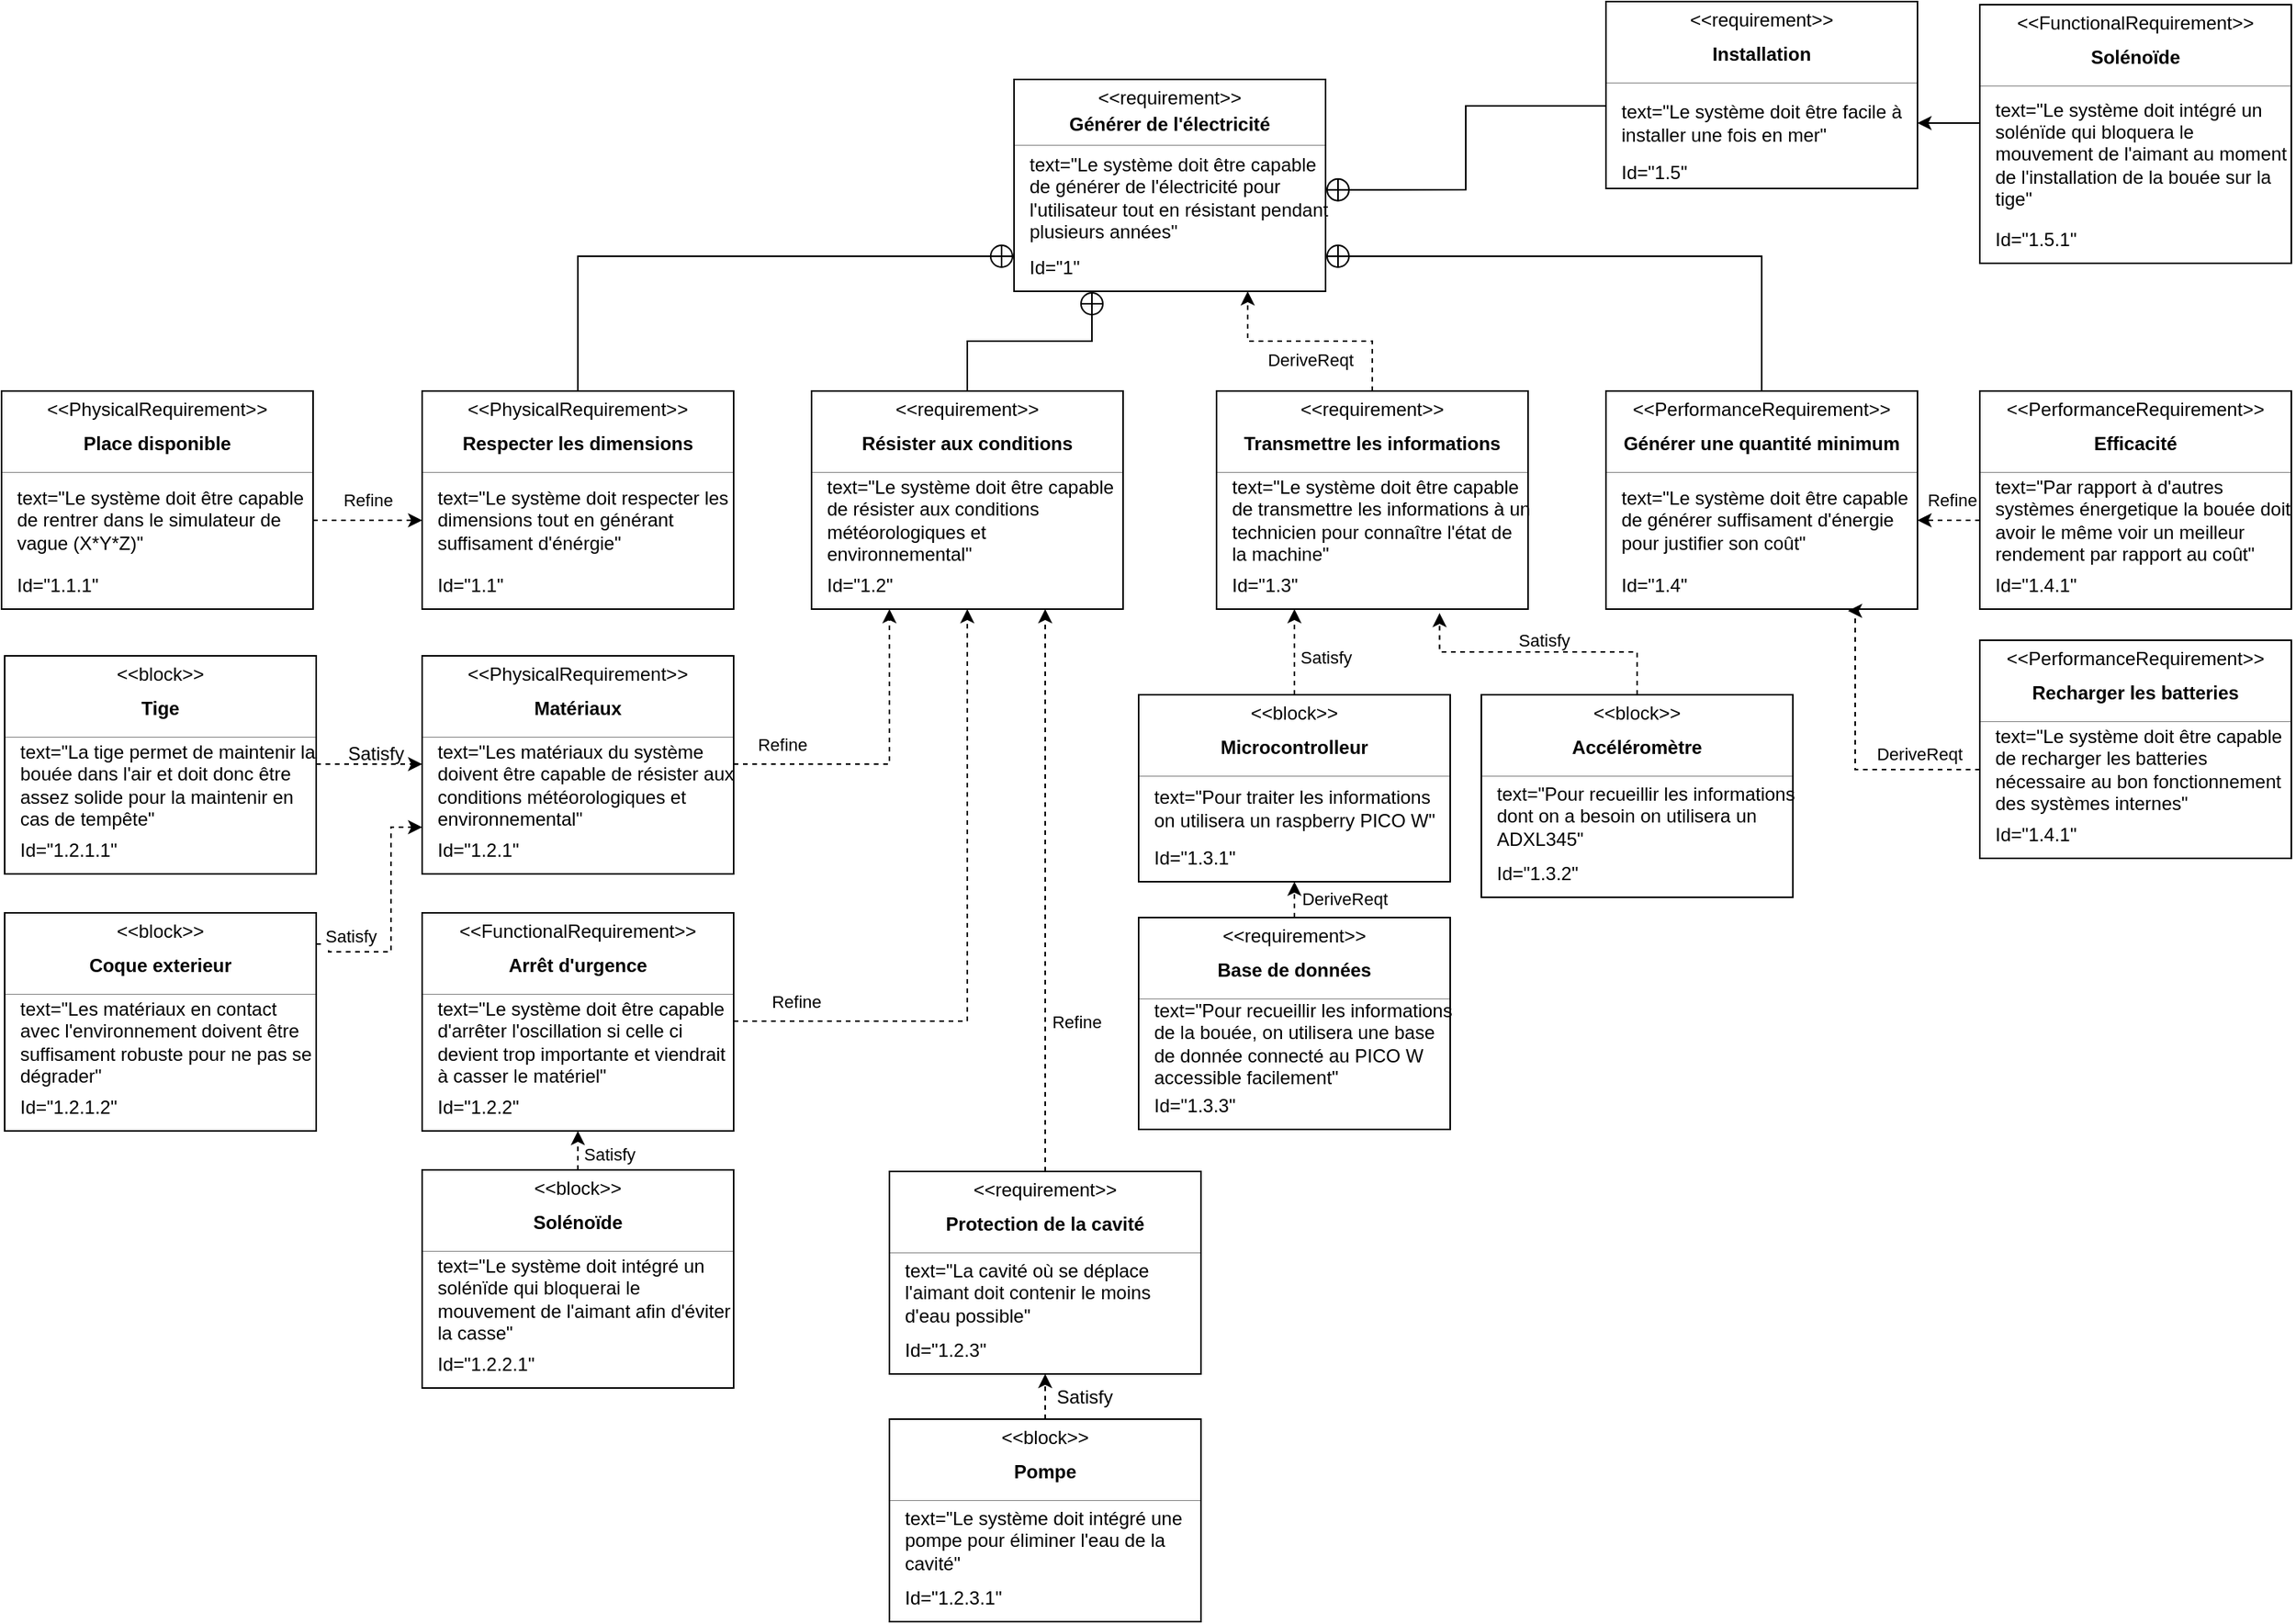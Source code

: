 <mxfile version="26.0.16">
  <diagram name="Page-1" id="YE_HQxmWjEO1Y7BAYPPF">
    <mxGraphModel dx="2336" dy="885" grid="1" gridSize="10" guides="1" tooltips="1" connect="1" arrows="1" fold="1" page="1" pageScale="1" pageWidth="827" pageHeight="1169" math="0" shadow="0">
      <root>
        <mxCell id="0" />
        <mxCell id="1" parent="0" />
        <mxCell id="1VgsUQ58sX3mkb50u65D-6" value="" style="fontStyle=1;align=center;verticalAlign=middle;childLayout=stackLayout;horizontal=1;horizontalStack=0;resizeParent=1;resizeParentMax=0;resizeLast=0;marginBottom=0;" vertex="1" parent="1">
          <mxGeometry x="280" y="50" width="200" height="136" as="geometry" />
        </mxCell>
        <mxCell id="1VgsUQ58sX3mkb50u65D-7" value="&amp;lt;&amp;lt;requirement&amp;gt;&amp;gt;" style="html=1;align=center;spacing=0;verticalAlign=middle;strokeColor=none;fillColor=none;whiteSpace=wrap;spacingTop=3;" vertex="1" parent="1VgsUQ58sX3mkb50u65D-6">
          <mxGeometry width="200" height="20" as="geometry" />
        </mxCell>
        <mxCell id="1VgsUQ58sX3mkb50u65D-8" value="Générer de l&#39;électricité" style="html=1;align=center;spacing=0;verticalAlign=middle;strokeColor=none;fillColor=none;whiteSpace=wrap;fontStyle=1" vertex="1" parent="1VgsUQ58sX3mkb50u65D-6">
          <mxGeometry y="20" width="200" height="18" as="geometry" />
        </mxCell>
        <mxCell id="1VgsUQ58sX3mkb50u65D-9" value="" style="line;strokeWidth=0.25;fillColor=none;align=left;verticalAlign=middle;spacingTop=-1;spacingLeft=3;spacingRight=3;rotatable=0;labelPosition=right;points=[];portConstraint=eastwest;" vertex="1" parent="1VgsUQ58sX3mkb50u65D-6">
          <mxGeometry y="38" width="200" height="8" as="geometry" />
        </mxCell>
        <mxCell id="1VgsUQ58sX3mkb50u65D-10" value="text=&quot;Le système doit être capable de générer de l&#39;électricité pour l&#39;utilisateur tout en résistant pendant plusieurs années&quot;" style="html=1;align=left;spacing=0;verticalAlign=middle;strokeColor=none;fillColor=none;whiteSpace=wrap;spacingLeft=10;" vertex="1" parent="1VgsUQ58sX3mkb50u65D-6">
          <mxGeometry y="46" width="200" height="60" as="geometry" />
        </mxCell>
        <mxCell id="1VgsUQ58sX3mkb50u65D-11" value="Id=&quot;1&quot;" style="html=1;align=left;spacing=0;verticalAlign=middle;strokeColor=none;fillColor=none;whiteSpace=wrap;spacingLeft=10;" vertex="1" parent="1VgsUQ58sX3mkb50u65D-6">
          <mxGeometry y="106" width="200" height="30" as="geometry" />
        </mxCell>
        <mxCell id="1VgsUQ58sX3mkb50u65D-12" value="" style="html=1;align=center;spacing=0;verticalAlign=middle;strokeColor=none;fillColor=none;whiteSpace=wrap;" vertex="1" parent="1VgsUQ58sX3mkb50u65D-6">
          <mxGeometry y="136" width="200" as="geometry" />
        </mxCell>
        <mxCell id="1VgsUQ58sX3mkb50u65D-13" value="" style="fontStyle=1;align=center;verticalAlign=middle;childLayout=stackLayout;horizontal=1;horizontalStack=0;resizeParent=1;resizeParentMax=0;resizeLast=0;marginBottom=0;" vertex="1" parent="1">
          <mxGeometry x="150" y="250" width="200" height="140" as="geometry" />
        </mxCell>
        <mxCell id="1VgsUQ58sX3mkb50u65D-14" value="&amp;lt;&amp;lt;requirement&amp;gt;&amp;gt;" style="html=1;align=center;spacing=0;verticalAlign=middle;strokeColor=none;fillColor=none;whiteSpace=wrap;spacingTop=3;" vertex="1" parent="1VgsUQ58sX3mkb50u65D-13">
          <mxGeometry width="200" height="20" as="geometry" />
        </mxCell>
        <mxCell id="1VgsUQ58sX3mkb50u65D-15" value="Résister aux conditions" style="html=1;align=center;spacing=0;verticalAlign=middle;strokeColor=none;fillColor=none;whiteSpace=wrap;fontStyle=1" vertex="1" parent="1VgsUQ58sX3mkb50u65D-13">
          <mxGeometry y="20" width="200" height="28" as="geometry" />
        </mxCell>
        <mxCell id="1VgsUQ58sX3mkb50u65D-16" value="" style="line;strokeWidth=0.25;fillColor=none;align=left;verticalAlign=middle;spacingTop=-1;spacingLeft=3;spacingRight=3;rotatable=0;labelPosition=right;points=[];portConstraint=eastwest;" vertex="1" parent="1VgsUQ58sX3mkb50u65D-13">
          <mxGeometry y="48" width="200" height="8" as="geometry" />
        </mxCell>
        <mxCell id="1VgsUQ58sX3mkb50u65D-17" value="text=&quot;Le système doit être capable de résister aux conditions météorologiques et environnemental&quot;" style="html=1;align=left;spacing=0;verticalAlign=middle;strokeColor=none;fillColor=none;whiteSpace=wrap;spacingLeft=10;" vertex="1" parent="1VgsUQ58sX3mkb50u65D-13">
          <mxGeometry y="56" width="200" height="54" as="geometry" />
        </mxCell>
        <mxCell id="1VgsUQ58sX3mkb50u65D-18" value="Id=&quot;1.2&quot;" style="html=1;align=left;spacing=0;verticalAlign=middle;strokeColor=none;fillColor=none;whiteSpace=wrap;spacingLeft=10;" vertex="1" parent="1VgsUQ58sX3mkb50u65D-13">
          <mxGeometry y="110" width="200" height="30" as="geometry" />
        </mxCell>
        <mxCell id="1VgsUQ58sX3mkb50u65D-19" value="" style="html=1;align=center;spacing=0;verticalAlign=middle;strokeColor=none;fillColor=none;whiteSpace=wrap;" vertex="1" parent="1VgsUQ58sX3mkb50u65D-13">
          <mxGeometry y="140" width="200" as="geometry" />
        </mxCell>
        <mxCell id="1VgsUQ58sX3mkb50u65D-20" value="" style="fontStyle=1;align=center;verticalAlign=middle;childLayout=stackLayout;horizontal=1;horizontalStack=0;resizeParent=1;resizeParentMax=0;resizeLast=0;marginBottom=0;" vertex="1" parent="1">
          <mxGeometry x="410" y="250" width="200" height="140" as="geometry" />
        </mxCell>
        <mxCell id="1VgsUQ58sX3mkb50u65D-21" value="&amp;lt;&amp;lt;requirement&amp;gt;&amp;gt;" style="html=1;align=center;spacing=0;verticalAlign=middle;strokeColor=none;fillColor=none;whiteSpace=wrap;spacingTop=3;" vertex="1" parent="1VgsUQ58sX3mkb50u65D-20">
          <mxGeometry width="200" height="20" as="geometry" />
        </mxCell>
        <mxCell id="1VgsUQ58sX3mkb50u65D-22" value="Transmettre les informations" style="html=1;align=center;spacing=0;verticalAlign=middle;strokeColor=none;fillColor=none;whiteSpace=wrap;fontStyle=1" vertex="1" parent="1VgsUQ58sX3mkb50u65D-20">
          <mxGeometry y="20" width="200" height="28" as="geometry" />
        </mxCell>
        <mxCell id="1VgsUQ58sX3mkb50u65D-23" value="" style="line;strokeWidth=0.25;fillColor=none;align=left;verticalAlign=middle;spacingTop=-1;spacingLeft=3;spacingRight=3;rotatable=0;labelPosition=right;points=[];portConstraint=eastwest;" vertex="1" parent="1VgsUQ58sX3mkb50u65D-20">
          <mxGeometry y="48" width="200" height="8" as="geometry" />
        </mxCell>
        <mxCell id="1VgsUQ58sX3mkb50u65D-24" value="text=&quot;Le système doit être capable de transmettre les informations à un technicien pour connaître l&#39;état de la machine&quot;" style="html=1;align=left;spacing=0;verticalAlign=middle;strokeColor=none;fillColor=none;whiteSpace=wrap;spacingLeft=10;" vertex="1" parent="1VgsUQ58sX3mkb50u65D-20">
          <mxGeometry y="56" width="200" height="54" as="geometry" />
        </mxCell>
        <mxCell id="1VgsUQ58sX3mkb50u65D-25" value="Id=&quot;1.3&quot;" style="html=1;align=left;spacing=0;verticalAlign=middle;strokeColor=none;fillColor=none;whiteSpace=wrap;spacingLeft=10;" vertex="1" parent="1VgsUQ58sX3mkb50u65D-20">
          <mxGeometry y="110" width="200" height="30" as="geometry" />
        </mxCell>
        <mxCell id="1VgsUQ58sX3mkb50u65D-26" value="" style="html=1;align=center;spacing=0;verticalAlign=middle;strokeColor=none;fillColor=none;whiteSpace=wrap;" vertex="1" parent="1VgsUQ58sX3mkb50u65D-20">
          <mxGeometry y="140" width="200" as="geometry" />
        </mxCell>
        <mxCell id="1VgsUQ58sX3mkb50u65D-27" value="" style="fontStyle=1;align=center;verticalAlign=middle;childLayout=stackLayout;horizontal=1;horizontalStack=0;resizeParent=1;resizeParentMax=0;resizeLast=0;marginBottom=0;" vertex="1" parent="1">
          <mxGeometry x="660" y="250" width="200" height="140" as="geometry" />
        </mxCell>
        <mxCell id="1VgsUQ58sX3mkb50u65D-28" value="&amp;lt;&amp;lt;PerformanceRequirement&amp;gt;&amp;gt;" style="html=1;align=center;spacing=0;verticalAlign=middle;strokeColor=none;fillColor=none;whiteSpace=wrap;spacingTop=3;" vertex="1" parent="1VgsUQ58sX3mkb50u65D-27">
          <mxGeometry width="200" height="20" as="geometry" />
        </mxCell>
        <mxCell id="1VgsUQ58sX3mkb50u65D-29" value="Générer une quantité minimum" style="html=1;align=center;spacing=0;verticalAlign=middle;strokeColor=none;fillColor=none;whiteSpace=wrap;fontStyle=1" vertex="1" parent="1VgsUQ58sX3mkb50u65D-27">
          <mxGeometry y="20" width="200" height="28" as="geometry" />
        </mxCell>
        <mxCell id="1VgsUQ58sX3mkb50u65D-30" value="" style="line;strokeWidth=0.25;fillColor=none;align=left;verticalAlign=middle;spacingTop=-1;spacingLeft=3;spacingRight=3;rotatable=0;labelPosition=right;points=[];portConstraint=eastwest;" vertex="1" parent="1VgsUQ58sX3mkb50u65D-27">
          <mxGeometry y="48" width="200" height="8" as="geometry" />
        </mxCell>
        <mxCell id="1VgsUQ58sX3mkb50u65D-31" value="text=&quot;Le système doit être capable de générer suffisament d&#39;énergie pour justifier son coût&quot;" style="html=1;align=left;spacing=0;verticalAlign=middle;strokeColor=none;fillColor=none;whiteSpace=wrap;spacingLeft=10;" vertex="1" parent="1VgsUQ58sX3mkb50u65D-27">
          <mxGeometry y="56" width="200" height="54" as="geometry" />
        </mxCell>
        <mxCell id="1VgsUQ58sX3mkb50u65D-32" value="Id=&quot;1.4&quot;" style="html=1;align=left;spacing=0;verticalAlign=middle;strokeColor=none;fillColor=none;whiteSpace=wrap;spacingLeft=10;" vertex="1" parent="1VgsUQ58sX3mkb50u65D-27">
          <mxGeometry y="110" width="200" height="30" as="geometry" />
        </mxCell>
        <mxCell id="1VgsUQ58sX3mkb50u65D-33" value="" style="html=1;align=center;spacing=0;verticalAlign=middle;strokeColor=none;fillColor=none;whiteSpace=wrap;" vertex="1" parent="1VgsUQ58sX3mkb50u65D-27">
          <mxGeometry y="140" width="200" as="geometry" />
        </mxCell>
        <mxCell id="1VgsUQ58sX3mkb50u65D-34" value="" style="fontStyle=1;align=center;verticalAlign=middle;childLayout=stackLayout;horizontal=1;horizontalStack=0;resizeParent=1;resizeParentMax=0;resizeLast=0;marginBottom=0;" vertex="1" parent="1">
          <mxGeometry x="-100" y="250" width="200" height="140" as="geometry" />
        </mxCell>
        <mxCell id="1VgsUQ58sX3mkb50u65D-35" value="&amp;lt;&amp;lt;PhysicalRequirement&amp;gt;&amp;gt;" style="html=1;align=center;spacing=0;verticalAlign=middle;strokeColor=none;fillColor=none;whiteSpace=wrap;spacingTop=3;" vertex="1" parent="1VgsUQ58sX3mkb50u65D-34">
          <mxGeometry width="200" height="20" as="geometry" />
        </mxCell>
        <mxCell id="1VgsUQ58sX3mkb50u65D-36" value="Respecter les dimensions" style="html=1;align=center;spacing=0;verticalAlign=middle;strokeColor=none;fillColor=none;whiteSpace=wrap;fontStyle=1" vertex="1" parent="1VgsUQ58sX3mkb50u65D-34">
          <mxGeometry y="20" width="200" height="28" as="geometry" />
        </mxCell>
        <mxCell id="1VgsUQ58sX3mkb50u65D-37" value="" style="line;strokeWidth=0.25;fillColor=none;align=left;verticalAlign=middle;spacingTop=-1;spacingLeft=3;spacingRight=3;rotatable=0;labelPosition=right;points=[];portConstraint=eastwest;" vertex="1" parent="1VgsUQ58sX3mkb50u65D-34">
          <mxGeometry y="48" width="200" height="8" as="geometry" />
        </mxCell>
        <mxCell id="1VgsUQ58sX3mkb50u65D-38" value="text=&quot;Le système doit respecter les dimensions tout en générant suffisament d&#39;énérgie&quot;" style="html=1;align=left;spacing=0;verticalAlign=middle;strokeColor=none;fillColor=none;whiteSpace=wrap;spacingLeft=10;" vertex="1" parent="1VgsUQ58sX3mkb50u65D-34">
          <mxGeometry y="56" width="200" height="54" as="geometry" />
        </mxCell>
        <mxCell id="1VgsUQ58sX3mkb50u65D-39" value="Id=&quot;1.1&quot;" style="html=1;align=left;spacing=0;verticalAlign=middle;strokeColor=none;fillColor=none;whiteSpace=wrap;spacingLeft=10;" vertex="1" parent="1VgsUQ58sX3mkb50u65D-34">
          <mxGeometry y="110" width="200" height="30" as="geometry" />
        </mxCell>
        <mxCell id="1VgsUQ58sX3mkb50u65D-40" value="" style="html=1;align=center;spacing=0;verticalAlign=middle;strokeColor=none;fillColor=none;whiteSpace=wrap;" vertex="1" parent="1VgsUQ58sX3mkb50u65D-34">
          <mxGeometry y="140" width="200" as="geometry" />
        </mxCell>
        <mxCell id="1VgsUQ58sX3mkb50u65D-46" style="edgeStyle=orthogonalEdgeStyle;rounded=0;orthogonalLoop=1;jettySize=auto;html=1;exitX=0.5;exitY=0;exitDx=0;exitDy=0;entryX=0;entryY=0.25;entryDx=0;entryDy=0;endArrow=circlePlus;endFill=0;" edge="1" parent="1" source="1VgsUQ58sX3mkb50u65D-35" target="1VgsUQ58sX3mkb50u65D-11">
          <mxGeometry relative="1" as="geometry" />
        </mxCell>
        <mxCell id="1VgsUQ58sX3mkb50u65D-47" style="edgeStyle=orthogonalEdgeStyle;rounded=0;orthogonalLoop=1;jettySize=auto;html=1;exitX=0.5;exitY=0;exitDx=0;exitDy=0;entryX=1;entryY=0.25;entryDx=0;entryDy=0;endArrow=circlePlus;endFill=0;" edge="1" parent="1" source="1VgsUQ58sX3mkb50u65D-28" target="1VgsUQ58sX3mkb50u65D-11">
          <mxGeometry relative="1" as="geometry" />
        </mxCell>
        <mxCell id="1VgsUQ58sX3mkb50u65D-48" style="edgeStyle=orthogonalEdgeStyle;rounded=0;orthogonalLoop=1;jettySize=auto;html=1;exitX=0.5;exitY=0;exitDx=0;exitDy=0;entryX=0.75;entryY=1;entryDx=0;entryDy=0;endArrow=classic;endFill=1;dashed=1;" edge="1" parent="1" source="1VgsUQ58sX3mkb50u65D-21" target="1VgsUQ58sX3mkb50u65D-11">
          <mxGeometry relative="1" as="geometry" />
        </mxCell>
        <mxCell id="1VgsUQ58sX3mkb50u65D-50" value="DeriveReqt" style="edgeLabel;html=1;align=center;verticalAlign=middle;resizable=0;points=[];" vertex="1" connectable="0" parent="1VgsUQ58sX3mkb50u65D-48">
          <mxGeometry x="0.333" y="2" relative="1" as="geometry">
            <mxPoint x="24" y="10" as="offset" />
          </mxGeometry>
        </mxCell>
        <mxCell id="1VgsUQ58sX3mkb50u65D-49" style="edgeStyle=orthogonalEdgeStyle;rounded=0;orthogonalLoop=1;jettySize=auto;html=1;exitX=0.5;exitY=0;exitDx=0;exitDy=0;entryX=0.25;entryY=1;entryDx=0;entryDy=0;endArrow=circlePlus;endFill=0;" edge="1" parent="1" source="1VgsUQ58sX3mkb50u65D-14" target="1VgsUQ58sX3mkb50u65D-11">
          <mxGeometry relative="1" as="geometry" />
        </mxCell>
        <mxCell id="1VgsUQ58sX3mkb50u65D-51" value="" style="fontStyle=1;align=center;verticalAlign=middle;childLayout=stackLayout;horizontal=1;horizontalStack=0;resizeParent=1;resizeParentMax=0;resizeLast=0;marginBottom=0;" vertex="1" parent="1">
          <mxGeometry x="660" width="200" height="120" as="geometry" />
        </mxCell>
        <mxCell id="1VgsUQ58sX3mkb50u65D-52" value="&amp;lt;&amp;lt;requirement&amp;gt;&amp;gt;" style="html=1;align=center;spacing=0;verticalAlign=middle;strokeColor=none;fillColor=none;whiteSpace=wrap;spacingTop=3;" vertex="1" parent="1VgsUQ58sX3mkb50u65D-51">
          <mxGeometry width="200" height="20" as="geometry" />
        </mxCell>
        <mxCell id="1VgsUQ58sX3mkb50u65D-53" value="Installation" style="html=1;align=center;spacing=0;verticalAlign=middle;strokeColor=none;fillColor=none;whiteSpace=wrap;fontStyle=1" vertex="1" parent="1VgsUQ58sX3mkb50u65D-51">
          <mxGeometry y="20" width="200" height="28" as="geometry" />
        </mxCell>
        <mxCell id="1VgsUQ58sX3mkb50u65D-54" value="" style="line;strokeWidth=0.25;fillColor=none;align=left;verticalAlign=middle;spacingTop=-1;spacingLeft=3;spacingRight=3;rotatable=0;labelPosition=right;points=[];portConstraint=eastwest;" vertex="1" parent="1VgsUQ58sX3mkb50u65D-51">
          <mxGeometry y="48" width="200" height="8" as="geometry" />
        </mxCell>
        <mxCell id="1VgsUQ58sX3mkb50u65D-55" value="text=&quot;Le système doit être facile à installer une fois en mer&quot;" style="html=1;align=left;spacing=0;verticalAlign=middle;strokeColor=none;fillColor=none;whiteSpace=wrap;spacingLeft=10;" vertex="1" parent="1VgsUQ58sX3mkb50u65D-51">
          <mxGeometry y="56" width="200" height="44" as="geometry" />
        </mxCell>
        <mxCell id="1VgsUQ58sX3mkb50u65D-56" value="Id=&quot;1.5&quot;" style="html=1;align=left;spacing=0;verticalAlign=middle;strokeColor=none;fillColor=none;whiteSpace=wrap;spacingLeft=10;" vertex="1" parent="1VgsUQ58sX3mkb50u65D-51">
          <mxGeometry y="100" width="200" height="20" as="geometry" />
        </mxCell>
        <mxCell id="1VgsUQ58sX3mkb50u65D-57" value="" style="html=1;align=center;spacing=0;verticalAlign=middle;strokeColor=none;fillColor=none;whiteSpace=wrap;" vertex="1" parent="1VgsUQ58sX3mkb50u65D-51">
          <mxGeometry y="120" width="200" as="geometry" />
        </mxCell>
        <mxCell id="1VgsUQ58sX3mkb50u65D-58" style="edgeStyle=orthogonalEdgeStyle;rounded=0;orthogonalLoop=1;jettySize=auto;html=1;exitX=0;exitY=0.25;exitDx=0;exitDy=0;entryX=1;entryY=0.414;entryDx=0;entryDy=0;entryPerimeter=0;endArrow=circlePlus;endFill=0;" edge="1" parent="1" source="1VgsUQ58sX3mkb50u65D-55" target="1VgsUQ58sX3mkb50u65D-10">
          <mxGeometry relative="1" as="geometry" />
        </mxCell>
        <mxCell id="1VgsUQ58sX3mkb50u65D-59" value="" style="fontStyle=1;align=center;verticalAlign=middle;childLayout=stackLayout;horizontal=1;horizontalStack=0;resizeParent=1;resizeParentMax=0;resizeLast=0;marginBottom=0;" vertex="1" parent="1">
          <mxGeometry x="-370" y="250" width="200" height="140" as="geometry" />
        </mxCell>
        <mxCell id="1VgsUQ58sX3mkb50u65D-60" value="&amp;lt;&amp;lt;PhysicalRequirement&amp;gt;&amp;gt;" style="html=1;align=center;spacing=0;verticalAlign=middle;strokeColor=none;fillColor=none;whiteSpace=wrap;spacingTop=3;" vertex="1" parent="1VgsUQ58sX3mkb50u65D-59">
          <mxGeometry width="200" height="20" as="geometry" />
        </mxCell>
        <mxCell id="1VgsUQ58sX3mkb50u65D-61" value="Place disponible" style="html=1;align=center;spacing=0;verticalAlign=middle;strokeColor=none;fillColor=none;whiteSpace=wrap;fontStyle=1" vertex="1" parent="1VgsUQ58sX3mkb50u65D-59">
          <mxGeometry y="20" width="200" height="28" as="geometry" />
        </mxCell>
        <mxCell id="1VgsUQ58sX3mkb50u65D-62" value="" style="line;strokeWidth=0.25;fillColor=none;align=left;verticalAlign=middle;spacingTop=-1;spacingLeft=3;spacingRight=3;rotatable=0;labelPosition=right;points=[];portConstraint=eastwest;" vertex="1" parent="1VgsUQ58sX3mkb50u65D-59">
          <mxGeometry y="48" width="200" height="8" as="geometry" />
        </mxCell>
        <mxCell id="1VgsUQ58sX3mkb50u65D-63" value="text=&quot;Le système doit être capable de rentrer dans le simulateur de vague (X*Y*Z)&quot;" style="html=1;align=left;spacing=0;verticalAlign=middle;strokeColor=none;fillColor=none;whiteSpace=wrap;spacingLeft=10;" vertex="1" parent="1VgsUQ58sX3mkb50u65D-59">
          <mxGeometry y="56" width="200" height="54" as="geometry" />
        </mxCell>
        <mxCell id="1VgsUQ58sX3mkb50u65D-64" value="Id=&quot;1.1.1&quot;" style="html=1;align=left;spacing=0;verticalAlign=middle;strokeColor=none;fillColor=none;whiteSpace=wrap;spacingLeft=10;" vertex="1" parent="1VgsUQ58sX3mkb50u65D-59">
          <mxGeometry y="110" width="200" height="30" as="geometry" />
        </mxCell>
        <mxCell id="1VgsUQ58sX3mkb50u65D-65" value="" style="html=1;align=center;spacing=0;verticalAlign=middle;strokeColor=none;fillColor=none;whiteSpace=wrap;" vertex="1" parent="1VgsUQ58sX3mkb50u65D-59">
          <mxGeometry y="140" width="200" as="geometry" />
        </mxCell>
        <mxCell id="1VgsUQ58sX3mkb50u65D-66" style="edgeStyle=orthogonalEdgeStyle;rounded=0;orthogonalLoop=1;jettySize=auto;html=1;entryX=0;entryY=0.5;entryDx=0;entryDy=0;dashed=1;" edge="1" parent="1" source="1VgsUQ58sX3mkb50u65D-63" target="1VgsUQ58sX3mkb50u65D-38">
          <mxGeometry relative="1" as="geometry" />
        </mxCell>
        <mxCell id="1VgsUQ58sX3mkb50u65D-67" value="Refine" style="edgeLabel;html=1;align=center;verticalAlign=middle;resizable=0;points=[];" vertex="1" connectable="0" parent="1VgsUQ58sX3mkb50u65D-66">
          <mxGeometry x="0.006" relative="1" as="geometry">
            <mxPoint y="-13" as="offset" />
          </mxGeometry>
        </mxCell>
        <mxCell id="1VgsUQ58sX3mkb50u65D-68" value="" style="fontStyle=1;align=center;verticalAlign=middle;childLayout=stackLayout;horizontal=1;horizontalStack=0;resizeParent=1;resizeParentMax=0;resizeLast=0;marginBottom=0;" vertex="1" parent="1">
          <mxGeometry x="-100" y="420" width="200" height="140" as="geometry" />
        </mxCell>
        <mxCell id="1VgsUQ58sX3mkb50u65D-69" value="&amp;lt;&amp;lt;PhysicalRequirement&amp;gt;&amp;gt;" style="html=1;align=center;spacing=0;verticalAlign=middle;strokeColor=none;fillColor=none;whiteSpace=wrap;spacingTop=3;" vertex="1" parent="1VgsUQ58sX3mkb50u65D-68">
          <mxGeometry width="200" height="20" as="geometry" />
        </mxCell>
        <mxCell id="1VgsUQ58sX3mkb50u65D-70" value="Matériaux" style="html=1;align=center;spacing=0;verticalAlign=middle;strokeColor=none;fillColor=none;whiteSpace=wrap;fontStyle=1" vertex="1" parent="1VgsUQ58sX3mkb50u65D-68">
          <mxGeometry y="20" width="200" height="28" as="geometry" />
        </mxCell>
        <mxCell id="1VgsUQ58sX3mkb50u65D-71" value="" style="line;strokeWidth=0.25;fillColor=none;align=left;verticalAlign=middle;spacingTop=-1;spacingLeft=3;spacingRight=3;rotatable=0;labelPosition=right;points=[];portConstraint=eastwest;" vertex="1" parent="1VgsUQ58sX3mkb50u65D-68">
          <mxGeometry y="48" width="200" height="8" as="geometry" />
        </mxCell>
        <mxCell id="1VgsUQ58sX3mkb50u65D-72" value="text=&quot;Les matériaux du système doivent être capable de résister aux conditions météorologiques et environnemental&quot;" style="html=1;align=left;spacing=0;verticalAlign=middle;strokeColor=none;fillColor=none;whiteSpace=wrap;spacingLeft=10;" vertex="1" parent="1VgsUQ58sX3mkb50u65D-68">
          <mxGeometry y="56" width="200" height="54" as="geometry" />
        </mxCell>
        <mxCell id="1VgsUQ58sX3mkb50u65D-73" value="Id=&quot;1.2.1&quot;" style="html=1;align=left;spacing=0;verticalAlign=middle;strokeColor=none;fillColor=none;whiteSpace=wrap;spacingLeft=10;" vertex="1" parent="1VgsUQ58sX3mkb50u65D-68">
          <mxGeometry y="110" width="200" height="30" as="geometry" />
        </mxCell>
        <mxCell id="1VgsUQ58sX3mkb50u65D-74" value="" style="html=1;align=center;spacing=0;verticalAlign=middle;strokeColor=none;fillColor=none;whiteSpace=wrap;" vertex="1" parent="1VgsUQ58sX3mkb50u65D-68">
          <mxGeometry y="140" width="200" as="geometry" />
        </mxCell>
        <mxCell id="1VgsUQ58sX3mkb50u65D-75" value="" style="fontStyle=1;align=center;verticalAlign=middle;childLayout=stackLayout;horizontal=1;horizontalStack=0;resizeParent=1;resizeParentMax=0;resizeLast=0;marginBottom=0;" vertex="1" parent="1">
          <mxGeometry x="-100" y="585" width="200" height="140" as="geometry" />
        </mxCell>
        <mxCell id="1VgsUQ58sX3mkb50u65D-76" value="&amp;lt;&amp;lt;FunctionalRequirement&amp;gt;&amp;gt;" style="html=1;align=center;spacing=0;verticalAlign=middle;strokeColor=none;fillColor=none;whiteSpace=wrap;spacingTop=3;" vertex="1" parent="1VgsUQ58sX3mkb50u65D-75">
          <mxGeometry width="200" height="20" as="geometry" />
        </mxCell>
        <mxCell id="1VgsUQ58sX3mkb50u65D-77" value="Arrêt d&#39;urgence" style="html=1;align=center;spacing=0;verticalAlign=middle;strokeColor=none;fillColor=none;whiteSpace=wrap;fontStyle=1" vertex="1" parent="1VgsUQ58sX3mkb50u65D-75">
          <mxGeometry y="20" width="200" height="28" as="geometry" />
        </mxCell>
        <mxCell id="1VgsUQ58sX3mkb50u65D-78" value="" style="line;strokeWidth=0.25;fillColor=none;align=left;verticalAlign=middle;spacingTop=-1;spacingLeft=3;spacingRight=3;rotatable=0;labelPosition=right;points=[];portConstraint=eastwest;" vertex="1" parent="1VgsUQ58sX3mkb50u65D-75">
          <mxGeometry y="48" width="200" height="8" as="geometry" />
        </mxCell>
        <mxCell id="1VgsUQ58sX3mkb50u65D-79" value="text=&quot;Le système doit être capable d&#39;arrêter l&#39;oscillation si celle ci devient trop importante et viendrait à casser le matériel&quot;" style="html=1;align=left;spacing=0;verticalAlign=middle;strokeColor=none;fillColor=none;whiteSpace=wrap;spacingLeft=10;" vertex="1" parent="1VgsUQ58sX3mkb50u65D-75">
          <mxGeometry y="56" width="200" height="54" as="geometry" />
        </mxCell>
        <mxCell id="1VgsUQ58sX3mkb50u65D-80" value="Id=&quot;1.2.2&quot;" style="html=1;align=left;spacing=0;verticalAlign=middle;strokeColor=none;fillColor=none;whiteSpace=wrap;spacingLeft=10;" vertex="1" parent="1VgsUQ58sX3mkb50u65D-75">
          <mxGeometry y="110" width="200" height="30" as="geometry" />
        </mxCell>
        <mxCell id="1VgsUQ58sX3mkb50u65D-81" value="" style="html=1;align=center;spacing=0;verticalAlign=middle;strokeColor=none;fillColor=none;whiteSpace=wrap;" vertex="1" parent="1VgsUQ58sX3mkb50u65D-75">
          <mxGeometry y="140" width="200" as="geometry" />
        </mxCell>
        <mxCell id="1VgsUQ58sX3mkb50u65D-84" style="edgeStyle=orthogonalEdgeStyle;rounded=0;orthogonalLoop=1;jettySize=auto;html=1;exitX=1;exitY=0.25;exitDx=0;exitDy=0;entryX=0.25;entryY=1;entryDx=0;entryDy=0;dashed=1;" edge="1" parent="1" source="1VgsUQ58sX3mkb50u65D-72" target="1VgsUQ58sX3mkb50u65D-18">
          <mxGeometry relative="1" as="geometry" />
        </mxCell>
        <mxCell id="1VgsUQ58sX3mkb50u65D-102" value="Refine" style="edgeLabel;html=1;align=center;verticalAlign=middle;resizable=0;points=[];" vertex="1" connectable="0" parent="1VgsUQ58sX3mkb50u65D-84">
          <mxGeometry x="-0.687" y="-2" relative="1" as="geometry">
            <mxPoint y="-15" as="offset" />
          </mxGeometry>
        </mxCell>
        <mxCell id="1VgsUQ58sX3mkb50u65D-85" style="edgeStyle=orthogonalEdgeStyle;rounded=0;orthogonalLoop=1;jettySize=auto;html=1;exitX=1;exitY=0.25;exitDx=0;exitDy=0;entryX=0.5;entryY=1;entryDx=0;entryDy=0;dashed=1;" edge="1" parent="1" source="1VgsUQ58sX3mkb50u65D-79" target="1VgsUQ58sX3mkb50u65D-18">
          <mxGeometry relative="1" as="geometry" />
        </mxCell>
        <mxCell id="1VgsUQ58sX3mkb50u65D-103" value="Refine" style="edgeLabel;html=1;align=center;verticalAlign=middle;resizable=0;points=[];" vertex="1" connectable="0" parent="1VgsUQ58sX3mkb50u65D-85">
          <mxGeometry x="-0.789" relative="1" as="geometry">
            <mxPoint x="-4" y="-13" as="offset" />
          </mxGeometry>
        </mxCell>
        <mxCell id="1VgsUQ58sX3mkb50u65D-86" value="" style="fontStyle=1;align=center;verticalAlign=middle;childLayout=stackLayout;horizontal=1;horizontalStack=0;resizeParent=1;resizeParentMax=0;resizeLast=0;marginBottom=0;" vertex="1" parent="1">
          <mxGeometry x="-368" y="420" width="200" height="140" as="geometry" />
        </mxCell>
        <mxCell id="1VgsUQ58sX3mkb50u65D-87" value="&amp;lt;&amp;lt;block&lt;span style=&quot;background-color: transparent; color: light-dark(rgb(0, 0, 0), rgb(255, 255, 255));&quot;&gt;&amp;gt;&amp;gt;&lt;/span&gt;" style="html=1;align=center;spacing=0;verticalAlign=middle;strokeColor=none;fillColor=none;whiteSpace=wrap;spacingTop=3;" vertex="1" parent="1VgsUQ58sX3mkb50u65D-86">
          <mxGeometry width="200" height="20" as="geometry" />
        </mxCell>
        <mxCell id="1VgsUQ58sX3mkb50u65D-88" value="Tige" style="html=1;align=center;spacing=0;verticalAlign=middle;strokeColor=none;fillColor=none;whiteSpace=wrap;fontStyle=1" vertex="1" parent="1VgsUQ58sX3mkb50u65D-86">
          <mxGeometry y="20" width="200" height="28" as="geometry" />
        </mxCell>
        <mxCell id="1VgsUQ58sX3mkb50u65D-89" value="" style="line;strokeWidth=0.25;fillColor=none;align=left;verticalAlign=middle;spacingTop=-1;spacingLeft=3;spacingRight=3;rotatable=0;labelPosition=right;points=[];portConstraint=eastwest;" vertex="1" parent="1VgsUQ58sX3mkb50u65D-86">
          <mxGeometry y="48" width="200" height="8" as="geometry" />
        </mxCell>
        <mxCell id="1VgsUQ58sX3mkb50u65D-90" value="text=&quot;La tige permet de maintenir la bouée dans l&#39;air et doit donc être assez solide pour la maintenir en cas de tempête&quot;" style="html=1;align=left;spacing=0;verticalAlign=middle;strokeColor=none;fillColor=none;whiteSpace=wrap;spacingLeft=10;" vertex="1" parent="1VgsUQ58sX3mkb50u65D-86">
          <mxGeometry y="56" width="200" height="54" as="geometry" />
        </mxCell>
        <mxCell id="1VgsUQ58sX3mkb50u65D-91" value="Id=&quot;1.2.1.1&quot;" style="html=1;align=left;spacing=0;verticalAlign=middle;strokeColor=none;fillColor=none;whiteSpace=wrap;spacingLeft=10;" vertex="1" parent="1VgsUQ58sX3mkb50u65D-86">
          <mxGeometry y="110" width="200" height="30" as="geometry" />
        </mxCell>
        <mxCell id="1VgsUQ58sX3mkb50u65D-92" value="" style="html=1;align=center;spacing=0;verticalAlign=middle;strokeColor=none;fillColor=none;whiteSpace=wrap;" vertex="1" parent="1VgsUQ58sX3mkb50u65D-86">
          <mxGeometry y="140" width="200" as="geometry" />
        </mxCell>
        <mxCell id="1VgsUQ58sX3mkb50u65D-93" value="" style="fontStyle=1;align=center;verticalAlign=middle;childLayout=stackLayout;horizontal=1;horizontalStack=0;resizeParent=1;resizeParentMax=0;resizeLast=0;marginBottom=0;" vertex="1" parent="1">
          <mxGeometry x="-368" y="585" width="200" height="140" as="geometry" />
        </mxCell>
        <mxCell id="1VgsUQ58sX3mkb50u65D-94" value="&amp;lt;&amp;lt;block&amp;gt;&amp;gt;" style="html=1;align=center;spacing=0;verticalAlign=middle;strokeColor=none;fillColor=none;whiteSpace=wrap;spacingTop=3;" vertex="1" parent="1VgsUQ58sX3mkb50u65D-93">
          <mxGeometry width="200" height="20" as="geometry" />
        </mxCell>
        <mxCell id="1VgsUQ58sX3mkb50u65D-95" value="Coque exterieur" style="html=1;align=center;spacing=0;verticalAlign=middle;strokeColor=none;fillColor=none;whiteSpace=wrap;fontStyle=1" vertex="1" parent="1VgsUQ58sX3mkb50u65D-93">
          <mxGeometry y="20" width="200" height="28" as="geometry" />
        </mxCell>
        <mxCell id="1VgsUQ58sX3mkb50u65D-96" value="" style="line;strokeWidth=0.25;fillColor=none;align=left;verticalAlign=middle;spacingTop=-1;spacingLeft=3;spacingRight=3;rotatable=0;labelPosition=right;points=[];portConstraint=eastwest;" vertex="1" parent="1VgsUQ58sX3mkb50u65D-93">
          <mxGeometry y="48" width="200" height="8" as="geometry" />
        </mxCell>
        <mxCell id="1VgsUQ58sX3mkb50u65D-97" value="text=&quot;Les matériaux en contact avec l&#39;environnement doivent être suffisament robuste pour ne pas se dégrader&quot;" style="html=1;align=left;spacing=0;verticalAlign=middle;strokeColor=none;fillColor=none;whiteSpace=wrap;spacingLeft=10;" vertex="1" parent="1VgsUQ58sX3mkb50u65D-93">
          <mxGeometry y="56" width="200" height="54" as="geometry" />
        </mxCell>
        <mxCell id="1VgsUQ58sX3mkb50u65D-98" value="Id=&quot;1.2.1.2&quot;" style="html=1;align=left;spacing=0;verticalAlign=middle;strokeColor=none;fillColor=none;whiteSpace=wrap;spacingLeft=10;" vertex="1" parent="1VgsUQ58sX3mkb50u65D-93">
          <mxGeometry y="110" width="200" height="30" as="geometry" />
        </mxCell>
        <mxCell id="1VgsUQ58sX3mkb50u65D-99" value="" style="html=1;align=center;spacing=0;verticalAlign=middle;strokeColor=none;fillColor=none;whiteSpace=wrap;" vertex="1" parent="1VgsUQ58sX3mkb50u65D-93">
          <mxGeometry y="140" width="200" as="geometry" />
        </mxCell>
        <mxCell id="1VgsUQ58sX3mkb50u65D-100" style="edgeStyle=orthogonalEdgeStyle;rounded=0;orthogonalLoop=1;jettySize=auto;html=1;exitX=1;exitY=0;exitDx=0;exitDy=0;entryX=0;entryY=0;entryDx=0;entryDy=0;dashed=1;" edge="1" parent="1" source="1VgsUQ58sX3mkb50u65D-95" target="1VgsUQ58sX3mkb50u65D-73">
          <mxGeometry relative="1" as="geometry">
            <Array as="points">
              <mxPoint x="-160" y="610" />
              <mxPoint x="-120" y="610" />
              <mxPoint x="-120" y="530" />
            </Array>
          </mxGeometry>
        </mxCell>
        <mxCell id="1VgsUQ58sX3mkb50u65D-107" value="Satisfy" style="edgeLabel;html=1;align=center;verticalAlign=middle;resizable=0;points=[];" vertex="1" connectable="0" parent="1VgsUQ58sX3mkb50u65D-100">
          <mxGeometry x="-0.523" y="-1" relative="1" as="geometry">
            <mxPoint x="-10" y="-11" as="offset" />
          </mxGeometry>
        </mxCell>
        <mxCell id="1VgsUQ58sX3mkb50u65D-101" style="edgeStyle=orthogonalEdgeStyle;rounded=0;orthogonalLoop=1;jettySize=auto;html=1;exitX=1;exitY=0.25;exitDx=0;exitDy=0;entryX=0;entryY=0.25;entryDx=0;entryDy=0;dashed=1;" edge="1" parent="1" source="1VgsUQ58sX3mkb50u65D-90" target="1VgsUQ58sX3mkb50u65D-72">
          <mxGeometry relative="1" as="geometry" />
        </mxCell>
        <mxCell id="1VgsUQ58sX3mkb50u65D-105" value="Satisfy" style="text;html=1;align=center;verticalAlign=middle;resizable=0;points=[];autosize=1;strokeColor=none;fillColor=none;" vertex="1" parent="1">
          <mxGeometry x="-160" y="468" width="60" height="30" as="geometry" />
        </mxCell>
        <mxCell id="1VgsUQ58sX3mkb50u65D-108" value="" style="fontStyle=1;align=center;verticalAlign=middle;childLayout=stackLayout;horizontal=1;horizontalStack=0;resizeParent=1;resizeParentMax=0;resizeLast=0;marginBottom=0;" vertex="1" parent="1">
          <mxGeometry x="-100" y="750" width="200" height="140" as="geometry" />
        </mxCell>
        <mxCell id="1VgsUQ58sX3mkb50u65D-109" value="&amp;lt;&amp;lt;block&lt;span style=&quot;background-color: transparent; color: light-dark(rgb(0, 0, 0), rgb(255, 255, 255));&quot;&gt;&amp;gt;&amp;gt;&lt;/span&gt;" style="html=1;align=center;spacing=0;verticalAlign=middle;strokeColor=none;fillColor=none;whiteSpace=wrap;spacingTop=3;" vertex="1" parent="1VgsUQ58sX3mkb50u65D-108">
          <mxGeometry width="200" height="20" as="geometry" />
        </mxCell>
        <mxCell id="1VgsUQ58sX3mkb50u65D-110" value="Solénoïde" style="html=1;align=center;spacing=0;verticalAlign=middle;strokeColor=none;fillColor=none;whiteSpace=wrap;fontStyle=1" vertex="1" parent="1VgsUQ58sX3mkb50u65D-108">
          <mxGeometry y="20" width="200" height="28" as="geometry" />
        </mxCell>
        <mxCell id="1VgsUQ58sX3mkb50u65D-111" value="" style="line;strokeWidth=0.25;fillColor=none;align=left;verticalAlign=middle;spacingTop=-1;spacingLeft=3;spacingRight=3;rotatable=0;labelPosition=right;points=[];portConstraint=eastwest;" vertex="1" parent="1VgsUQ58sX3mkb50u65D-108">
          <mxGeometry y="48" width="200" height="8" as="geometry" />
        </mxCell>
        <mxCell id="1VgsUQ58sX3mkb50u65D-112" value="text=&quot;Le système doit intégré un solénïde qui bloquerai le mouvement de l&#39;aimant afin d&#39;éviter la casse&quot;" style="html=1;align=left;spacing=0;verticalAlign=middle;strokeColor=none;fillColor=none;whiteSpace=wrap;spacingLeft=10;" vertex="1" parent="1VgsUQ58sX3mkb50u65D-108">
          <mxGeometry y="56" width="200" height="54" as="geometry" />
        </mxCell>
        <mxCell id="1VgsUQ58sX3mkb50u65D-113" value="Id=&quot;1.2.2.1&quot;" style="html=1;align=left;spacing=0;verticalAlign=middle;strokeColor=none;fillColor=none;whiteSpace=wrap;spacingLeft=10;" vertex="1" parent="1VgsUQ58sX3mkb50u65D-108">
          <mxGeometry y="110" width="200" height="30" as="geometry" />
        </mxCell>
        <mxCell id="1VgsUQ58sX3mkb50u65D-114" value="" style="html=1;align=center;spacing=0;verticalAlign=middle;strokeColor=none;fillColor=none;whiteSpace=wrap;" vertex="1" parent="1VgsUQ58sX3mkb50u65D-108">
          <mxGeometry y="140" width="200" as="geometry" />
        </mxCell>
        <mxCell id="1VgsUQ58sX3mkb50u65D-115" value="" style="fontStyle=1;align=center;verticalAlign=middle;childLayout=stackLayout;horizontal=1;horizontalStack=0;resizeParent=1;resizeParentMax=0;resizeLast=0;marginBottom=0;" vertex="1" parent="1">
          <mxGeometry x="900" y="2" width="200" height="166" as="geometry" />
        </mxCell>
        <mxCell id="1VgsUQ58sX3mkb50u65D-116" value="&amp;lt;&amp;lt;FunctionalRequirement&amp;gt;&amp;gt;" style="html=1;align=center;spacing=0;verticalAlign=middle;strokeColor=none;fillColor=none;whiteSpace=wrap;spacingTop=3;" vertex="1" parent="1VgsUQ58sX3mkb50u65D-115">
          <mxGeometry width="200" height="20" as="geometry" />
        </mxCell>
        <mxCell id="1VgsUQ58sX3mkb50u65D-117" value="Solénoïde" style="html=1;align=center;spacing=0;verticalAlign=middle;strokeColor=none;fillColor=none;whiteSpace=wrap;fontStyle=1" vertex="1" parent="1VgsUQ58sX3mkb50u65D-115">
          <mxGeometry y="20" width="200" height="28" as="geometry" />
        </mxCell>
        <mxCell id="1VgsUQ58sX3mkb50u65D-118" value="" style="line;strokeWidth=0.25;fillColor=none;align=left;verticalAlign=middle;spacingTop=-1;spacingLeft=3;spacingRight=3;rotatable=0;labelPosition=right;points=[];portConstraint=eastwest;" vertex="1" parent="1VgsUQ58sX3mkb50u65D-115">
          <mxGeometry y="48" width="200" height="8" as="geometry" />
        </mxCell>
        <mxCell id="1VgsUQ58sX3mkb50u65D-119" value="text=&quot;Le système doit intégré un solénïde qui bloquera le mouvement de l&#39;aimant au moment de l&#39;installation de la bouée sur la tige&quot;" style="html=1;align=left;spacing=0;verticalAlign=middle;strokeColor=none;fillColor=none;whiteSpace=wrap;spacingLeft=10;" vertex="1" parent="1VgsUQ58sX3mkb50u65D-115">
          <mxGeometry y="56" width="200" height="80" as="geometry" />
        </mxCell>
        <mxCell id="1VgsUQ58sX3mkb50u65D-120" value="Id=&quot;1.5.1&quot;" style="html=1;align=left;spacing=0;verticalAlign=middle;strokeColor=none;fillColor=none;whiteSpace=wrap;spacingLeft=10;" vertex="1" parent="1VgsUQ58sX3mkb50u65D-115">
          <mxGeometry y="136" width="200" height="30" as="geometry" />
        </mxCell>
        <mxCell id="1VgsUQ58sX3mkb50u65D-121" value="" style="html=1;align=center;spacing=0;verticalAlign=middle;strokeColor=none;fillColor=none;whiteSpace=wrap;" vertex="1" parent="1VgsUQ58sX3mkb50u65D-115">
          <mxGeometry y="166" width="200" as="geometry" />
        </mxCell>
        <mxCell id="1VgsUQ58sX3mkb50u65D-124" style="edgeStyle=orthogonalEdgeStyle;rounded=0;orthogonalLoop=1;jettySize=auto;html=1;exitX=0.5;exitY=0;exitDx=0;exitDy=0;entryX=0.5;entryY=1;entryDx=0;entryDy=0;dashed=1;" edge="1" parent="1" source="1VgsUQ58sX3mkb50u65D-109" target="1VgsUQ58sX3mkb50u65D-80">
          <mxGeometry relative="1" as="geometry" />
        </mxCell>
        <mxCell id="1VgsUQ58sX3mkb50u65D-125" value="Satisfy" style="edgeLabel;html=1;align=center;verticalAlign=middle;resizable=0;points=[];" vertex="1" connectable="0" parent="1VgsUQ58sX3mkb50u65D-124">
          <mxGeometry x="-0.375" relative="1" as="geometry">
            <mxPoint x="20" y="-2" as="offset" />
          </mxGeometry>
        </mxCell>
        <mxCell id="1VgsUQ58sX3mkb50u65D-127" value="" style="fontStyle=1;align=center;verticalAlign=middle;childLayout=stackLayout;horizontal=1;horizontalStack=0;resizeParent=1;resizeParentMax=0;resizeLast=0;marginBottom=0;" vertex="1" parent="1">
          <mxGeometry x="580" y="445" width="200" height="130" as="geometry" />
        </mxCell>
        <mxCell id="1VgsUQ58sX3mkb50u65D-128" value="&amp;lt;&amp;lt;block&lt;span style=&quot;background-color: transparent; color: light-dark(rgb(0, 0, 0), rgb(255, 255, 255));&quot;&gt;&amp;gt;&amp;gt;&lt;/span&gt;" style="html=1;align=center;spacing=0;verticalAlign=middle;strokeColor=none;fillColor=none;whiteSpace=wrap;spacingTop=3;" vertex="1" parent="1VgsUQ58sX3mkb50u65D-127">
          <mxGeometry width="200" height="20" as="geometry" />
        </mxCell>
        <mxCell id="1VgsUQ58sX3mkb50u65D-129" value="Accéléromètre" style="html=1;align=center;spacing=0;verticalAlign=middle;strokeColor=none;fillColor=none;whiteSpace=wrap;fontStyle=1" vertex="1" parent="1VgsUQ58sX3mkb50u65D-127">
          <mxGeometry y="20" width="200" height="28" as="geometry" />
        </mxCell>
        <mxCell id="1VgsUQ58sX3mkb50u65D-130" value="" style="line;strokeWidth=0.25;fillColor=none;align=left;verticalAlign=middle;spacingTop=-1;spacingLeft=3;spacingRight=3;rotatable=0;labelPosition=right;points=[];portConstraint=eastwest;" vertex="1" parent="1VgsUQ58sX3mkb50u65D-127">
          <mxGeometry y="48" width="200" height="8" as="geometry" />
        </mxCell>
        <mxCell id="1VgsUQ58sX3mkb50u65D-131" value="text=&quot;Pour recueillir les informations dont on a besoin on utilisera un ADXL345&quot;" style="html=1;align=left;spacing=0;verticalAlign=middle;strokeColor=none;fillColor=none;whiteSpace=wrap;spacingLeft=10;" vertex="1" parent="1VgsUQ58sX3mkb50u65D-127">
          <mxGeometry y="56" width="200" height="44" as="geometry" />
        </mxCell>
        <mxCell id="1VgsUQ58sX3mkb50u65D-132" value="Id=&quot;1.3.2&quot;" style="html=1;align=left;spacing=0;verticalAlign=middle;strokeColor=none;fillColor=none;whiteSpace=wrap;spacingLeft=10;" vertex="1" parent="1VgsUQ58sX3mkb50u65D-127">
          <mxGeometry y="100" width="200" height="30" as="geometry" />
        </mxCell>
        <mxCell id="1VgsUQ58sX3mkb50u65D-133" value="" style="html=1;align=center;spacing=0;verticalAlign=middle;strokeColor=none;fillColor=none;whiteSpace=wrap;" vertex="1" parent="1VgsUQ58sX3mkb50u65D-127">
          <mxGeometry y="130" width="200" as="geometry" />
        </mxCell>
        <mxCell id="1VgsUQ58sX3mkb50u65D-135" value="" style="fontStyle=1;align=center;verticalAlign=middle;childLayout=stackLayout;horizontal=1;horizontalStack=0;resizeParent=1;resizeParentMax=0;resizeLast=0;marginBottom=0;" vertex="1" parent="1">
          <mxGeometry x="360" y="445" width="200" height="120" as="geometry" />
        </mxCell>
        <mxCell id="1VgsUQ58sX3mkb50u65D-136" value="&amp;lt;&amp;lt;block&lt;span style=&quot;background-color: transparent; color: light-dark(rgb(0, 0, 0), rgb(255, 255, 255));&quot;&gt;&amp;gt;&amp;gt;&lt;/span&gt;" style="html=1;align=center;spacing=0;verticalAlign=middle;strokeColor=none;fillColor=none;whiteSpace=wrap;spacingTop=3;" vertex="1" parent="1VgsUQ58sX3mkb50u65D-135">
          <mxGeometry width="200" height="20" as="geometry" />
        </mxCell>
        <mxCell id="1VgsUQ58sX3mkb50u65D-137" value="Microcontrolleur" style="html=1;align=center;spacing=0;verticalAlign=middle;strokeColor=none;fillColor=none;whiteSpace=wrap;fontStyle=1" vertex="1" parent="1VgsUQ58sX3mkb50u65D-135">
          <mxGeometry y="20" width="200" height="28" as="geometry" />
        </mxCell>
        <mxCell id="1VgsUQ58sX3mkb50u65D-138" value="" style="line;strokeWidth=0.25;fillColor=none;align=left;verticalAlign=middle;spacingTop=-1;spacingLeft=3;spacingRight=3;rotatable=0;labelPosition=right;points=[];portConstraint=eastwest;" vertex="1" parent="1VgsUQ58sX3mkb50u65D-135">
          <mxGeometry y="48" width="200" height="8" as="geometry" />
        </mxCell>
        <mxCell id="1VgsUQ58sX3mkb50u65D-139" value="text=&quot;Pour traiter les informations on utilisera un raspberry PICO W&quot;" style="html=1;align=left;spacing=0;verticalAlign=middle;strokeColor=none;fillColor=none;whiteSpace=wrap;spacingLeft=10;" vertex="1" parent="1VgsUQ58sX3mkb50u65D-135">
          <mxGeometry y="56" width="200" height="34" as="geometry" />
        </mxCell>
        <mxCell id="1VgsUQ58sX3mkb50u65D-140" value="Id=&quot;1.3.1&quot;" style="html=1;align=left;spacing=0;verticalAlign=middle;strokeColor=none;fillColor=none;whiteSpace=wrap;spacingLeft=10;" vertex="1" parent="1VgsUQ58sX3mkb50u65D-135">
          <mxGeometry y="90" width="200" height="30" as="geometry" />
        </mxCell>
        <mxCell id="1VgsUQ58sX3mkb50u65D-141" value="" style="html=1;align=center;spacing=0;verticalAlign=middle;strokeColor=none;fillColor=none;whiteSpace=wrap;" vertex="1" parent="1VgsUQ58sX3mkb50u65D-135">
          <mxGeometry y="120" width="200" as="geometry" />
        </mxCell>
        <mxCell id="1VgsUQ58sX3mkb50u65D-142" style="edgeStyle=orthogonalEdgeStyle;rounded=0;orthogonalLoop=1;jettySize=auto;html=1;exitX=0.5;exitY=0;exitDx=0;exitDy=0;entryX=0.25;entryY=1;entryDx=0;entryDy=0;dashed=1;" edge="1" parent="1" source="1VgsUQ58sX3mkb50u65D-136" target="1VgsUQ58sX3mkb50u65D-25">
          <mxGeometry relative="1" as="geometry" />
        </mxCell>
        <mxCell id="1VgsUQ58sX3mkb50u65D-186" value="Satisfy" style="edgeLabel;html=1;align=center;verticalAlign=middle;resizable=0;points=[];" vertex="1" connectable="0" parent="1VgsUQ58sX3mkb50u65D-142">
          <mxGeometry x="0.19" y="-2" relative="1" as="geometry">
            <mxPoint x="18" y="8" as="offset" />
          </mxGeometry>
        </mxCell>
        <mxCell id="1VgsUQ58sX3mkb50u65D-143" style="edgeStyle=orthogonalEdgeStyle;rounded=0;orthogonalLoop=1;jettySize=auto;html=1;entryX=0.716;entryY=1.085;entryDx=0;entryDy=0;entryPerimeter=0;dashed=1;" edge="1" parent="1" source="1VgsUQ58sX3mkb50u65D-128" target="1VgsUQ58sX3mkb50u65D-25">
          <mxGeometry relative="1" as="geometry" />
        </mxCell>
        <mxCell id="1VgsUQ58sX3mkb50u65D-185" value="Satisfy" style="edgeLabel;html=1;align=center;verticalAlign=middle;resizable=0;points=[];" vertex="1" connectable="0" parent="1VgsUQ58sX3mkb50u65D-143">
          <mxGeometry x="0.139" y="3" relative="1" as="geometry">
            <mxPoint x="14" y="-11" as="offset" />
          </mxGeometry>
        </mxCell>
        <mxCell id="1VgsUQ58sX3mkb50u65D-144" value="" style="fontStyle=1;align=center;verticalAlign=middle;childLayout=stackLayout;horizontal=1;horizontalStack=0;resizeParent=1;resizeParentMax=0;resizeLast=0;marginBottom=0;" vertex="1" parent="1">
          <mxGeometry x="360" y="588" width="200" height="136" as="geometry" />
        </mxCell>
        <mxCell id="1VgsUQ58sX3mkb50u65D-145" value="&amp;lt;&amp;lt;requirement&lt;span style=&quot;background-color: transparent; color: light-dark(rgb(0, 0, 0), rgb(255, 255, 255));&quot;&gt;&amp;gt;&amp;gt;&lt;/span&gt;" style="html=1;align=center;spacing=0;verticalAlign=middle;strokeColor=none;fillColor=none;whiteSpace=wrap;spacingTop=3;" vertex="1" parent="1VgsUQ58sX3mkb50u65D-144">
          <mxGeometry width="200" height="20" as="geometry" />
        </mxCell>
        <mxCell id="1VgsUQ58sX3mkb50u65D-146" value="Base de données" style="html=1;align=center;spacing=0;verticalAlign=middle;strokeColor=none;fillColor=none;whiteSpace=wrap;fontStyle=1" vertex="1" parent="1VgsUQ58sX3mkb50u65D-144">
          <mxGeometry y="20" width="200" height="28" as="geometry" />
        </mxCell>
        <mxCell id="1VgsUQ58sX3mkb50u65D-147" value="" style="line;strokeWidth=0.25;fillColor=none;align=left;verticalAlign=middle;spacingTop=-1;spacingLeft=3;spacingRight=3;rotatable=0;labelPosition=right;points=[];portConstraint=eastwest;" vertex="1" parent="1VgsUQ58sX3mkb50u65D-144">
          <mxGeometry y="48" width="200" height="8" as="geometry" />
        </mxCell>
        <mxCell id="1VgsUQ58sX3mkb50u65D-148" value="text=&quot;Pour recueillir les informations de la bouée, on utilisera une base de donnée connecté au PICO W accessible facilement&quot;" style="html=1;align=left;spacing=0;verticalAlign=middle;strokeColor=none;fillColor=none;whiteSpace=wrap;spacingLeft=10;" vertex="1" parent="1VgsUQ58sX3mkb50u65D-144">
          <mxGeometry y="56" width="200" height="50" as="geometry" />
        </mxCell>
        <mxCell id="1VgsUQ58sX3mkb50u65D-149" value="Id=&quot;1.3.3&quot;" style="html=1;align=left;spacing=0;verticalAlign=middle;strokeColor=none;fillColor=none;whiteSpace=wrap;spacingLeft=10;" vertex="1" parent="1VgsUQ58sX3mkb50u65D-144">
          <mxGeometry y="106" width="200" height="30" as="geometry" />
        </mxCell>
        <mxCell id="1VgsUQ58sX3mkb50u65D-150" value="" style="html=1;align=center;spacing=0;verticalAlign=middle;strokeColor=none;fillColor=none;whiteSpace=wrap;" vertex="1" parent="1VgsUQ58sX3mkb50u65D-144">
          <mxGeometry y="136" width="200" as="geometry" />
        </mxCell>
        <mxCell id="1VgsUQ58sX3mkb50u65D-151" value="" style="fontStyle=1;align=center;verticalAlign=middle;childLayout=stackLayout;horizontal=1;horizontalStack=0;resizeParent=1;resizeParentMax=0;resizeLast=0;marginBottom=0;" vertex="1" parent="1">
          <mxGeometry x="200" y="751" width="200" height="130" as="geometry" />
        </mxCell>
        <mxCell id="1VgsUQ58sX3mkb50u65D-152" value="&amp;lt;&amp;lt;requirement&amp;gt;&amp;gt;" style="html=1;align=center;spacing=0;verticalAlign=middle;strokeColor=none;fillColor=none;whiteSpace=wrap;spacingTop=3;" vertex="1" parent="1VgsUQ58sX3mkb50u65D-151">
          <mxGeometry width="200" height="20" as="geometry" />
        </mxCell>
        <mxCell id="1VgsUQ58sX3mkb50u65D-153" value="Protection de la cavité" style="html=1;align=center;spacing=0;verticalAlign=middle;strokeColor=none;fillColor=none;whiteSpace=wrap;fontStyle=1" vertex="1" parent="1VgsUQ58sX3mkb50u65D-151">
          <mxGeometry y="20" width="200" height="28" as="geometry" />
        </mxCell>
        <mxCell id="1VgsUQ58sX3mkb50u65D-154" value="" style="line;strokeWidth=0.25;fillColor=none;align=left;verticalAlign=middle;spacingTop=-1;spacingLeft=3;spacingRight=3;rotatable=0;labelPosition=right;points=[];portConstraint=eastwest;" vertex="1" parent="1VgsUQ58sX3mkb50u65D-151">
          <mxGeometry y="48" width="200" height="8" as="geometry" />
        </mxCell>
        <mxCell id="1VgsUQ58sX3mkb50u65D-155" value="text=&quot;La cavité où se déplace l&#39;aimant doit contenir le moins&amp;nbsp;&lt;div&gt;d&#39;eau possible&quot;&lt;/div&gt;" style="html=1;align=left;spacing=0;verticalAlign=middle;strokeColor=none;fillColor=none;whiteSpace=wrap;spacingLeft=10;" vertex="1" parent="1VgsUQ58sX3mkb50u65D-151">
          <mxGeometry y="56" width="200" height="44" as="geometry" />
        </mxCell>
        <mxCell id="1VgsUQ58sX3mkb50u65D-156" value="Id=&quot;1.2.3&quot;" style="html=1;align=left;spacing=0;verticalAlign=middle;strokeColor=none;fillColor=none;whiteSpace=wrap;spacingLeft=10;" vertex="1" parent="1VgsUQ58sX3mkb50u65D-151">
          <mxGeometry y="100" width="200" height="30" as="geometry" />
        </mxCell>
        <mxCell id="1VgsUQ58sX3mkb50u65D-157" value="" style="html=1;align=center;spacing=0;verticalAlign=middle;strokeColor=none;fillColor=none;whiteSpace=wrap;" vertex="1" parent="1VgsUQ58sX3mkb50u65D-151">
          <mxGeometry y="130" width="200" as="geometry" />
        </mxCell>
        <mxCell id="1VgsUQ58sX3mkb50u65D-158" style="edgeStyle=orthogonalEdgeStyle;rounded=0;orthogonalLoop=1;jettySize=auto;html=1;exitX=0.5;exitY=0;exitDx=0;exitDy=0;entryX=0.5;entryY=1;entryDx=0;entryDy=0;dashed=1;" edge="1" parent="1" source="1VgsUQ58sX3mkb50u65D-145" target="1VgsUQ58sX3mkb50u65D-140">
          <mxGeometry relative="1" as="geometry" />
        </mxCell>
        <mxCell id="1VgsUQ58sX3mkb50u65D-187" value="DeriveReqt" style="edgeLabel;html=1;align=center;verticalAlign=middle;resizable=0;points=[];" vertex="1" connectable="0" parent="1VgsUQ58sX3mkb50u65D-158">
          <mxGeometry x="-0.502" y="1" relative="1" as="geometry">
            <mxPoint x="33" y="-7" as="offset" />
          </mxGeometry>
        </mxCell>
        <mxCell id="1VgsUQ58sX3mkb50u65D-160" value="" style="fontStyle=1;align=center;verticalAlign=middle;childLayout=stackLayout;horizontal=1;horizontalStack=0;resizeParent=1;resizeParentMax=0;resizeLast=0;marginBottom=0;" vertex="1" parent="1">
          <mxGeometry x="200" y="910" width="200" height="130" as="geometry" />
        </mxCell>
        <mxCell id="1VgsUQ58sX3mkb50u65D-161" value="&amp;lt;&amp;lt;block&lt;span style=&quot;background-color: transparent; color: light-dark(rgb(0, 0, 0), rgb(255, 255, 255));&quot;&gt;&amp;gt;&amp;gt;&lt;/span&gt;" style="html=1;align=center;spacing=0;verticalAlign=middle;strokeColor=none;fillColor=none;whiteSpace=wrap;spacingTop=3;" vertex="1" parent="1VgsUQ58sX3mkb50u65D-160">
          <mxGeometry width="200" height="20" as="geometry" />
        </mxCell>
        <mxCell id="1VgsUQ58sX3mkb50u65D-162" value="Pompe" style="html=1;align=center;spacing=0;verticalAlign=middle;strokeColor=none;fillColor=none;whiteSpace=wrap;fontStyle=1" vertex="1" parent="1VgsUQ58sX3mkb50u65D-160">
          <mxGeometry y="20" width="200" height="28" as="geometry" />
        </mxCell>
        <mxCell id="1VgsUQ58sX3mkb50u65D-163" value="" style="line;strokeWidth=0.25;fillColor=none;align=left;verticalAlign=middle;spacingTop=-1;spacingLeft=3;spacingRight=3;rotatable=0;labelPosition=right;points=[];portConstraint=eastwest;" vertex="1" parent="1VgsUQ58sX3mkb50u65D-160">
          <mxGeometry y="48" width="200" height="8" as="geometry" />
        </mxCell>
        <mxCell id="1VgsUQ58sX3mkb50u65D-164" value="text=&quot;Le système doit intégré une pompe pour éliminer l&#39;eau de la cavité&quot;" style="html=1;align=left;spacing=0;verticalAlign=middle;strokeColor=none;fillColor=none;whiteSpace=wrap;spacingLeft=10;" vertex="1" parent="1VgsUQ58sX3mkb50u65D-160">
          <mxGeometry y="56" width="200" height="44" as="geometry" />
        </mxCell>
        <mxCell id="1VgsUQ58sX3mkb50u65D-165" value="Id=&quot;1.2.3.1&quot;" style="html=1;align=left;spacing=0;verticalAlign=middle;strokeColor=none;fillColor=none;whiteSpace=wrap;spacingLeft=10;" vertex="1" parent="1VgsUQ58sX3mkb50u65D-160">
          <mxGeometry y="100" width="200" height="30" as="geometry" />
        </mxCell>
        <mxCell id="1VgsUQ58sX3mkb50u65D-166" value="" style="html=1;align=center;spacing=0;verticalAlign=middle;strokeColor=none;fillColor=none;whiteSpace=wrap;" vertex="1" parent="1VgsUQ58sX3mkb50u65D-160">
          <mxGeometry y="130" width="200" as="geometry" />
        </mxCell>
        <mxCell id="1VgsUQ58sX3mkb50u65D-167" style="edgeStyle=orthogonalEdgeStyle;rounded=0;orthogonalLoop=1;jettySize=auto;html=1;exitX=0.5;exitY=0;exitDx=0;exitDy=0;entryX=0.5;entryY=1;entryDx=0;entryDy=0;dashed=1;" edge="1" parent="1" source="1VgsUQ58sX3mkb50u65D-161" target="1VgsUQ58sX3mkb50u65D-156">
          <mxGeometry relative="1" as="geometry" />
        </mxCell>
        <mxCell id="1VgsUQ58sX3mkb50u65D-171" value="" style="fontStyle=1;align=center;verticalAlign=middle;childLayout=stackLayout;horizontal=1;horizontalStack=0;resizeParent=1;resizeParentMax=0;resizeLast=0;marginBottom=0;" vertex="1" parent="1">
          <mxGeometry x="900" y="250" width="200" height="140" as="geometry" />
        </mxCell>
        <mxCell id="1VgsUQ58sX3mkb50u65D-172" value="&amp;lt;&amp;lt;PerformanceRequirement&amp;gt;&amp;gt;" style="html=1;align=center;spacing=0;verticalAlign=middle;strokeColor=none;fillColor=none;whiteSpace=wrap;spacingTop=3;" vertex="1" parent="1VgsUQ58sX3mkb50u65D-171">
          <mxGeometry width="200" height="20" as="geometry" />
        </mxCell>
        <mxCell id="1VgsUQ58sX3mkb50u65D-173" value="Efficacité" style="html=1;align=center;spacing=0;verticalAlign=middle;strokeColor=none;fillColor=none;whiteSpace=wrap;fontStyle=1" vertex="1" parent="1VgsUQ58sX3mkb50u65D-171">
          <mxGeometry y="20" width="200" height="28" as="geometry" />
        </mxCell>
        <mxCell id="1VgsUQ58sX3mkb50u65D-174" value="" style="line;strokeWidth=0.25;fillColor=none;align=left;verticalAlign=middle;spacingTop=-1;spacingLeft=3;spacingRight=3;rotatable=0;labelPosition=right;points=[];portConstraint=eastwest;" vertex="1" parent="1VgsUQ58sX3mkb50u65D-171">
          <mxGeometry y="48" width="200" height="8" as="geometry" />
        </mxCell>
        <mxCell id="1VgsUQ58sX3mkb50u65D-175" value="text=&quot;Par rapport à d&#39;autres systèmes énergetique la bouée doit avoir le même voir un meilleur rendement par rapport au coût&quot;" style="html=1;align=left;spacing=0;verticalAlign=middle;strokeColor=none;fillColor=none;whiteSpace=wrap;spacingLeft=10;" vertex="1" parent="1VgsUQ58sX3mkb50u65D-171">
          <mxGeometry y="56" width="200" height="54" as="geometry" />
        </mxCell>
        <mxCell id="1VgsUQ58sX3mkb50u65D-176" value="Id=&quot;1.4.1&quot;" style="html=1;align=left;spacing=0;verticalAlign=middle;strokeColor=none;fillColor=none;whiteSpace=wrap;spacingLeft=10;" vertex="1" parent="1VgsUQ58sX3mkb50u65D-171">
          <mxGeometry y="110" width="200" height="30" as="geometry" />
        </mxCell>
        <mxCell id="1VgsUQ58sX3mkb50u65D-177" value="" style="html=1;align=center;spacing=0;verticalAlign=middle;strokeColor=none;fillColor=none;whiteSpace=wrap;" vertex="1" parent="1VgsUQ58sX3mkb50u65D-171">
          <mxGeometry y="140" width="200" as="geometry" />
        </mxCell>
        <mxCell id="1VgsUQ58sX3mkb50u65D-178" value="" style="fontStyle=1;align=center;verticalAlign=middle;childLayout=stackLayout;horizontal=1;horizontalStack=0;resizeParent=1;resizeParentMax=0;resizeLast=0;marginBottom=0;" vertex="1" parent="1">
          <mxGeometry x="900" y="410" width="200" height="140" as="geometry" />
        </mxCell>
        <mxCell id="1VgsUQ58sX3mkb50u65D-179" value="&amp;lt;&amp;lt;PerformanceRequirement&amp;gt;&amp;gt;" style="html=1;align=center;spacing=0;verticalAlign=middle;strokeColor=none;fillColor=none;whiteSpace=wrap;spacingTop=3;" vertex="1" parent="1VgsUQ58sX3mkb50u65D-178">
          <mxGeometry width="200" height="20" as="geometry" />
        </mxCell>
        <mxCell id="1VgsUQ58sX3mkb50u65D-180" value="Recharger les batteries" style="html=1;align=center;spacing=0;verticalAlign=middle;strokeColor=none;fillColor=none;whiteSpace=wrap;fontStyle=1" vertex="1" parent="1VgsUQ58sX3mkb50u65D-178">
          <mxGeometry y="20" width="200" height="28" as="geometry" />
        </mxCell>
        <mxCell id="1VgsUQ58sX3mkb50u65D-181" value="" style="line;strokeWidth=0.25;fillColor=none;align=left;verticalAlign=middle;spacingTop=-1;spacingLeft=3;spacingRight=3;rotatable=0;labelPosition=right;points=[];portConstraint=eastwest;" vertex="1" parent="1VgsUQ58sX3mkb50u65D-178">
          <mxGeometry y="48" width="200" height="8" as="geometry" />
        </mxCell>
        <mxCell id="1VgsUQ58sX3mkb50u65D-182" value="text=&quot;Le système doit être capable de recharger les batteries nécessaire au bon fonctionnement des systèmes internes&quot;" style="html=1;align=left;spacing=0;verticalAlign=middle;strokeColor=none;fillColor=none;whiteSpace=wrap;spacingLeft=10;" vertex="1" parent="1VgsUQ58sX3mkb50u65D-178">
          <mxGeometry y="56" width="200" height="54" as="geometry" />
        </mxCell>
        <mxCell id="1VgsUQ58sX3mkb50u65D-183" value="Id=&quot;1.4.1&quot;" style="html=1;align=left;spacing=0;verticalAlign=middle;strokeColor=none;fillColor=none;whiteSpace=wrap;spacingLeft=10;" vertex="1" parent="1VgsUQ58sX3mkb50u65D-178">
          <mxGeometry y="110" width="200" height="30" as="geometry" />
        </mxCell>
        <mxCell id="1VgsUQ58sX3mkb50u65D-184" value="" style="html=1;align=center;spacing=0;verticalAlign=middle;strokeColor=none;fillColor=none;whiteSpace=wrap;" vertex="1" parent="1VgsUQ58sX3mkb50u65D-178">
          <mxGeometry y="140" width="200" as="geometry" />
        </mxCell>
        <mxCell id="1VgsUQ58sX3mkb50u65D-188" style="edgeStyle=orthogonalEdgeStyle;rounded=0;orthogonalLoop=1;jettySize=auto;html=1;entryX=0.777;entryY=1.036;entryDx=0;entryDy=0;entryPerimeter=0;dashed=1;" edge="1" parent="1" source="1VgsUQ58sX3mkb50u65D-182" target="1VgsUQ58sX3mkb50u65D-32">
          <mxGeometry relative="1" as="geometry">
            <Array as="points">
              <mxPoint x="820" y="493" />
              <mxPoint x="820" y="391" />
            </Array>
          </mxGeometry>
        </mxCell>
        <mxCell id="1VgsUQ58sX3mkb50u65D-191" value="DeriveReqt" style="edgeLabel;html=1;align=center;verticalAlign=middle;resizable=0;points=[];" vertex="1" connectable="0" parent="1VgsUQ58sX3mkb50u65D-188">
          <mxGeometry x="-0.371" relative="1" as="geometry">
            <mxPoint x="19" y="-10" as="offset" />
          </mxGeometry>
        </mxCell>
        <mxCell id="1VgsUQ58sX3mkb50u65D-189" style="edgeStyle=orthogonalEdgeStyle;rounded=0;orthogonalLoop=1;jettySize=auto;html=1;entryX=1;entryY=0.5;entryDx=0;entryDy=0;dashed=1;" edge="1" parent="1" source="1VgsUQ58sX3mkb50u65D-175" target="1VgsUQ58sX3mkb50u65D-31">
          <mxGeometry relative="1" as="geometry" />
        </mxCell>
        <mxCell id="1VgsUQ58sX3mkb50u65D-190" value="Refine" style="edgeLabel;html=1;align=center;verticalAlign=middle;resizable=0;points=[];" vertex="1" connectable="0" parent="1VgsUQ58sX3mkb50u65D-189">
          <mxGeometry x="-0.106" relative="1" as="geometry">
            <mxPoint y="-13" as="offset" />
          </mxGeometry>
        </mxCell>
        <mxCell id="1VgsUQ58sX3mkb50u65D-192" style="edgeStyle=orthogonalEdgeStyle;rounded=0;orthogonalLoop=1;jettySize=auto;html=1;exitX=0;exitY=0.25;exitDx=0;exitDy=0;entryX=1;entryY=0.5;entryDx=0;entryDy=0;" edge="1" parent="1" source="1VgsUQ58sX3mkb50u65D-119" target="1VgsUQ58sX3mkb50u65D-55">
          <mxGeometry relative="1" as="geometry" />
        </mxCell>
        <mxCell id="1VgsUQ58sX3mkb50u65D-193" style="edgeStyle=orthogonalEdgeStyle;rounded=0;orthogonalLoop=1;jettySize=auto;html=1;entryX=0.75;entryY=1;entryDx=0;entryDy=0;dashed=1;" edge="1" parent="1" source="1VgsUQ58sX3mkb50u65D-152" target="1VgsUQ58sX3mkb50u65D-18">
          <mxGeometry relative="1" as="geometry" />
        </mxCell>
        <mxCell id="1VgsUQ58sX3mkb50u65D-194" value="Refine" style="edgeLabel;html=1;align=center;verticalAlign=middle;resizable=0;points=[];" vertex="1" connectable="0" parent="1VgsUQ58sX3mkb50u65D-193">
          <mxGeometry x="-0.435" y="-5" relative="1" as="geometry">
            <mxPoint x="15" y="6" as="offset" />
          </mxGeometry>
        </mxCell>
        <mxCell id="1VgsUQ58sX3mkb50u65D-195" value="Satisfy" style="text;html=1;align=center;verticalAlign=middle;resizable=0;points=[];autosize=1;strokeColor=none;fillColor=none;" vertex="1" parent="1">
          <mxGeometry x="295" y="881" width="60" height="30" as="geometry" />
        </mxCell>
      </root>
    </mxGraphModel>
  </diagram>
</mxfile>
